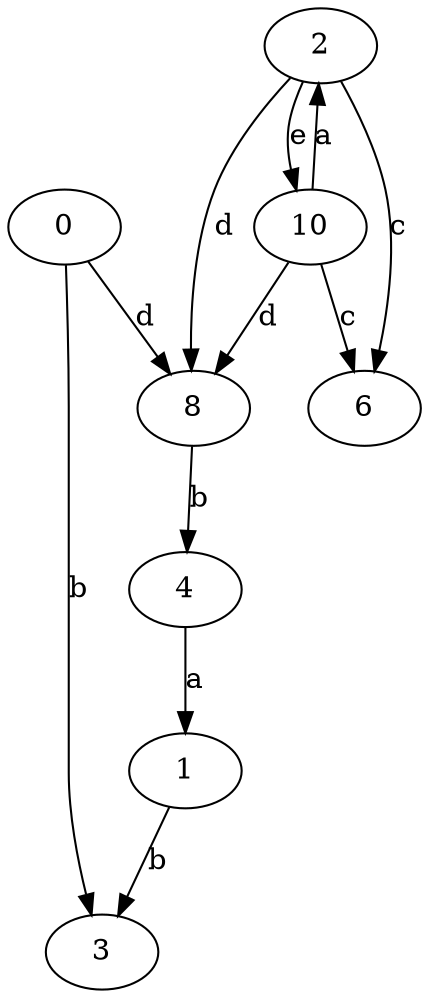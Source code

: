 strict digraph  {
1;
2;
3;
4;
6;
8;
10;
0;
1 -> 3  [label=b];
2 -> 6  [label=c];
2 -> 8  [label=d];
2 -> 10  [label=e];
4 -> 1  [label=a];
8 -> 4  [label=b];
10 -> 2  [label=a];
10 -> 6  [label=c];
10 -> 8  [label=d];
0 -> 3  [label=b];
0 -> 8  [label=d];
}
